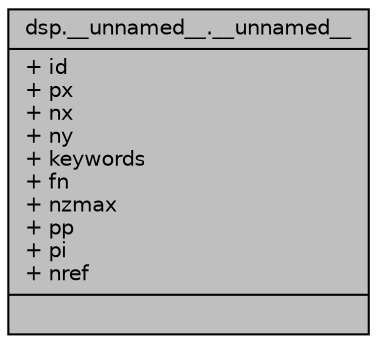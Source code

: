 digraph "dsp.__unnamed__.__unnamed__"
{
 // INTERACTIVE_SVG=YES
  bgcolor="transparent";
  edge [fontname="Helvetica",fontsize="10",labelfontname="Helvetica",labelfontsize="10"];
  node [fontname="Helvetica",fontsize="10",shape=record];
  Node174 [label="{dsp.__unnamed__.__unnamed__\n|+ id\l+ px\l+ nx\l+ ny\l+ keywords\l+ fn\l+ nzmax\l+ pp\l+ pi\l+ nref\l|}",height=0.2,width=0.4,color="black", fillcolor="grey75", style="filled", fontcolor="black"];
}

